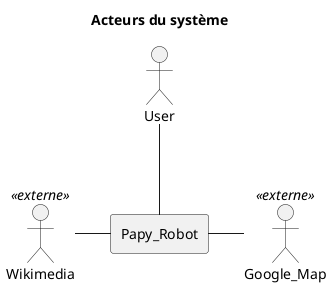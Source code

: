 @startuml 01_actors
title Acteurs du système

rectangle Papy_Robot
actor User
actor Google_Map <<externe>>
actor Wikimedia <<externe>>

User -- Papy_Robot
Papy_Robot - Google_Map
Wikimedia - Papy_Robot


@enduml
